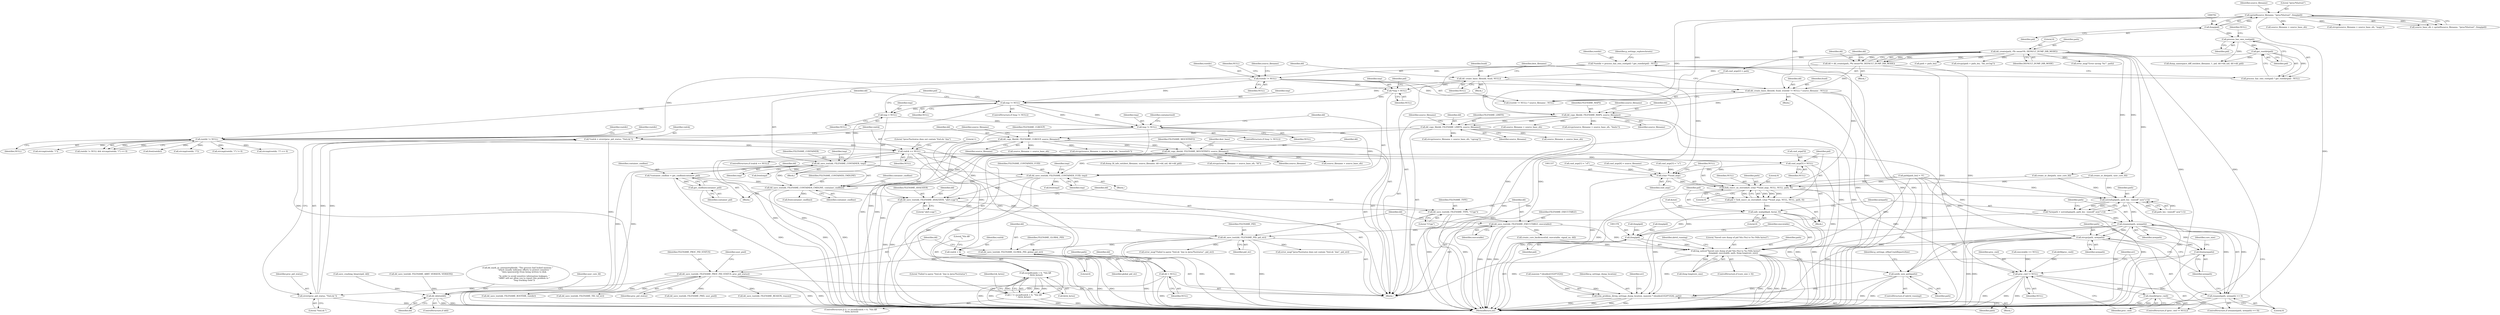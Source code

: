 digraph "0_abrt_3c1b60cfa62d39e5fff5a53a5bc53dae189e740e@pointer" {
"1001102" [label="(Call,vmlck == NULL)"];
"1001096" [label="(Call,*vmlck = strstr(proc_pid_status, \"VmLck:\"))"];
"1001098" [label="(Call,strstr(proc_pid_status, \"VmLck:\"))"];
"1001006" [label="(Call,dd_save_text(dd, FILENAME_PROC_PID_STATUS, proc_pid_status))"];
"1001002" [label="(Call,dd_save_text(dd, FILENAME_GLOBAL_PID, global_pid_str))"];
"1000998" [label="(Call,dd_save_text(dd, FILENAME_PID, pid_str))"];
"1000994" [label="(Call,dd_save_text(dd, FILENAME_EXECUTABLE, executable))"];
"1000990" [label="(Call,dd_save_text(dd, FILENAME_TYPE, \"CCpp\"))"];
"1000986" [label="(Call,dd_save_text(dd, FILENAME_ANALYZER, \"abrt-ccpp\"))"];
"1000873" [label="(Call,dd_copy_file(dd, FILENAME_MOUNTINFO, source_filename))"];
"1000864" [label="(Call,dd_copy_file(dd, FILENAME_CGROUP, source_filename))"];
"1000855" [label="(Call,dd_copy_file(dd, FILENAME_LIMITS, source_filename))"];
"1000846" [label="(Call,dd_copy_file(dd, FILENAME_MAPS, source_filename))"];
"1000810" [label="(Call,dd_create_basic_files(dd, fsuid, (rootdir != NULL) ? source_filename : NULL))"];
"1000775" [label="(Call,dd = dd_create(path, /*fs owner*/0, DEFAULT_DUMP_DIR_MODE))"];
"1000777" [label="(Call,dd_create(path, /*fs owner*/0, DEFAULT_DUMP_DIR_MODE))"];
"1000788" [label="(Call,sprintf(source_filename, \"/proc/%lu/root\", (long)pid))"];
"1000791" [label="(Call,(long)pid)"];
"1000814" [label="(Call,rootdir != NULL)"];
"1000799" [label="(Call,*rootdir = process_has_own_root(pid) ? get_rootdir(pid) : NULL)"];
"1000804" [label="(Call,get_rootdir(pid))"];
"1000802" [label="(Call,process_has_own_root(pid))"];
"1000821" [label="(Call,dd_create_basic_files(dd, fsuid, NULL))"];
"1000980" [label="(Call,dd_save_text(dd, FILENAME_CONTAINER_CMDLINE, container_cmdline))"];
"1000942" [label="(Call,dd_save_text(dd, FILENAME_CONTAINER_UUID, tmp))"];
"1000923" [label="(Call,dd_save_text(dd, FILENAME_CONTAINER, tmp))"];
"1000919" [label="(Call,tmp != NULL)"];
"1000910" [label="(Call,*tmp = NULL)"];
"1000938" [label="(Call,tmp != NULL)"];
"1000929" [label="(Call,tmp = NULL)"];
"1000976" [label="(Call,*container_cmdline = get_cmdline(container_pid))"];
"1000978" [label="(Call,get_cmdline(container_pid))"];
"1000952" [label="(Call,rootdir != NULL)"];
"1001112" [label="(Call,sscanf(vmlck + 6, \"%lu kB\n\", &lck_bytes))"];
"1001110" [label="(Call,1 != sscanf(vmlck + 6, \"%lu kB\n\", &lck_bytes))"];
"1001113" [label="(Call,vmlck + 6)"];
"1001283" [label="(Call,dd = NULL)"];
"1001428" [label="(Call,dd_delete(dd))"];
"1001326" [label="(Call,cmd_args[5] = NULL)"];
"1001336" [label="(Call,(char **)cmd_args)"];
"1001334" [label="(Call,fork_execv_on_steroids(0, (char **)cmd_args, NULL, NULL, path, 0))"];
"1001332" [label="(Call,pid = fork_execv_on_steroids(0, (char **)cmd_args, NULL, NULL, path, 0))"];
"1001344" [label="(Call,safe_waitpid(pid, &stat, 0))"];
"1001377" [label="(Call,(long)pid)"];
"1001375" [label="(Call,log_notice(\"Saved core dump of pid %lu (%s) to %s (%llu bytes)\",\n                       (long)pid, executable, path, (long long)core_size))"];
"1001387" [label="(Call,notify_new_path(path))"];
"1001405" [label="(Call,trim_problem_dirs(g_settings_dump_location, maxsize * (double)(1024*1024), path))"];
"1001352" [label="(Call,xstrndup(path, path_len - (sizeof(\".new\")-1)))"];
"1001350" [label="(Call,*newpath = xstrndup(path, path_len - (sizeof(\".new\")-1)))"];
"1001362" [label="(Call,rename(path, newpath))"];
"1001361" [label="(Call,rename(path, newpath) == 0)"];
"1001366" [label="(Call,strcpy(path, newpath))"];
"1001369" [label="(Call,free(newpath))"];
"1001440" [label="(Call,proc_cwd != NULL)"];
"1001443" [label="(Call,closedir(proc_cwd))"];
"1000818" [label="(Identifier,NULL)"];
"1001000" [label="(Identifier,FILENAME_PID)"];
"1000980" [label="(Call,dd_save_text(dd, FILENAME_CONTAINER_CMDLINE, container_cmdline))"];
"1001326" [label="(Call,cmd_args[5] = NULL)"];
"1001113" [label="(Call,vmlck + 6)"];
"1001009" [label="(Identifier,proc_pid_status)"];
"1000848" [label="(Identifier,FILENAME_MAPS)"];
"1000911" [label="(Identifier,tmp)"];
"1000947" [label="(Identifier,tmp)"];
"1001385" [label="(ControlStructure,if (abrtd_running))"];
"1001003" [label="(Identifier,dd)"];
"1001018" [label="(Call,dd_save_text(dd, FILENAME_TID, tid_str))"];
"1001221" [label="(Call,(long)pid)"];
"1000943" [label="(Identifier,dd)"];
"1001120" [label="(Literal,\"Failed to parse 'VmLck:' line in /proc/%s/status\")"];
"1000783" [label="(Block,)"];
"1001444" [label="(Identifier,proc_cwd)"];
"1000822" [label="(Identifier,dd)"];
"1000995" [label="(Identifier,dd)"];
"1001005" [label="(Identifier,global_pid_str)"];
"1000873" [label="(Call,dd_copy_file(dd, FILENAME_MOUNTINFO, source_filename))"];
"1001117" [label="(Call,&lck_bytes)"];
"1001350" [label="(Call,*newpath = xstrndup(path, path_len - (sizeof(\".new\")-1)))"];
"1000859" [label="(Call,strcpy(source_filename + source_base_ofs, \"cgroup\"))"];
"1000994" [label="(Call,dd_save_text(dd, FILENAME_EXECUTABLE, executable))"];
"1000865" [label="(Identifier,dd)"];
"1001306" [label="(Call,cmd_args[1] = \"-d\")"];
"1001119" [label="(Call,error_msg(\"Failed to parse 'VmLck:' line in /proc/%s/status\", pid_str))"];
"1001360" [label="(ControlStructure,if (rename(path, newpath) == 0))"];
"1001381" [label="(Identifier,path)"];
"1000987" [label="(Identifier,dd)"];
"1000984" [label="(Call,free(container_cmdline))"];
"1001101" [label="(ControlStructure,if (vmlck == NULL))"];
"1001405" [label="(Call,trim_problem_dirs(g_settings_dump_location, maxsize * (double)(1024*1024), path))"];
"1001373" [label="(Identifier,core_size)"];
"1000777" [label="(Call,dd_create(path, /*fs owner*/0, DEFAULT_DUMP_DIR_MODE))"];
"1001115" [label="(Literal,6)"];
"1001123" [label="(Identifier,lck_bytes)"];
"1001443" [label="(Call,closedir(proc_cwd))"];
"1001297" [label="(Block,)"];
"1000805" [label="(Identifier,pid)"];
"1001446" [label="(Identifier,err)"];
"1001012" [label="(Call,dd_save_text(dd, FILENAME_PWD, user_pwd))"];
"1001362" [label="(Call,rename(path, newpath))"];
"1000812" [label="(Identifier,fsuid)"];
"1001379" [label="(Identifier,pid)"];
"1000788" [label="(Call,sprintf(source_filename, \"/proc/%lu/root\", (long)pid))"];
"1000950" [label="(Identifier,containerized)"];
"1001100" [label="(Literal,\"VmLck:\")"];
"1001442" [label="(Identifier,NULL)"];
"1000982" [label="(Identifier,FILENAME_CONTAINER_CMDLINE)"];
"1000852" [label="(Identifier,source_filename)"];
"1001387" [label="(Call,notify_new_path(path))"];
"1000802" [label="(Call,process_has_own_root(pid))"];
"1001087" [label="(Call,dd_save_text(dd, FILENAME_ABRT_VERSION, VERSION))"];
"1001342" [label="(Literal,0)"];
"1000986" [label="(Call,dd_save_text(dd, FILENAME_ANALYZER, \"abrt-ccpp\"))"];
"1000813" [label="(Call,(rootdir != NULL) ? source_filename : NULL)"];
"1000953" [label="(Identifier,rootdir)"];
"1000942" [label="(Call,dd_save_text(dd, FILENAME_CONTAINER_UUID, tmp))"];
"1000789" [label="(Identifier,source_filename)"];
"1001364" [label="(Identifier,newpath)"];
"1001311" [label="(Call,cmd_args[2] = path)"];
"1000817" [label="(Identifier,source_filename)"];
"1000939" [label="(Identifier,tmp)"];
"1001035" [label="(Call,free(rootdir))"];
"1000926" [label="(Identifier,tmp)"];
"1001354" [label="(Call,path_len - (sizeof(\".new\")-1))"];
"1000857" [label="(Identifier,FILENAME_LIMITS)"];
"1001096" [label="(Call,*vmlck = strstr(proc_pid_status, \"VmLck:\"))"];
"1001340" [label="(Identifier,NULL)"];
"1001114" [label="(Identifier,vmlck)"];
"1000992" [label="(Identifier,FILENAME_TYPE)"];
"1001284" [label="(Identifier,dd)"];
"1000814" [label="(Call,rootdir != NULL)"];
"1001321" [label="(Call,cmd_args[4] = source_filename)"];
"1001031" [label="(Call,dd_save_text(dd, FILENAME_ROOTDIR, rootdir))"];
"1000979" [label="(Identifier,container_pid)"];
"1001286" [label="(Call,path[path_len] = '\0')"];
"1001416" [label="(Identifier,err)"];
"1001407" [label="(Call,maxsize * (double)(1024*1024))"];
"1001285" [label="(Identifier,NULL)"];
"1000933" [label="(Identifier,pid)"];
"1001125" [label="(Call,dd_mark_as_notreportable(dd, \"The process had locked memory \"\n                    \"which usually indicates efforts to protect sensitive \"\n                    \"data (passwords) from being written to disk.\n\"\n                    \"In order to avoid sensitive information leakages, \"\n                    \"ABRT will not allow you to report this problem to \"\n                    \"bug tracking tools\"))"];
"1001098" [label="(Call,strstr(proc_pid_status, \"VmLck:\"))"];
"1000919" [label="(Call,tmp != NULL)"];
"1000855" [label="(Call,dd_copy_file(dd, FILENAME_LIMITS, source_filename))"];
"1000851" [label="(Call,source_filename + source_base_ofs)"];
"1000864" [label="(Call,dd_copy_file(dd, FILENAME_CGROUP, source_filename))"];
"1000790" [label="(Literal,\"/proc/%lu/root\")"];
"1001380" [label="(Identifier,executable)"];
"1000815" [label="(Identifier,rootdir)"];
"1000998" [label="(Call,dd_save_text(dd, FILENAME_PID, pid_str))"];
"1001344" [label="(Call,safe_waitpid(pid, &stat, 0))"];
"1001382" [label="(Call,(long long)core_size)"];
"1001363" [label="(Identifier,path)"];
"1000806" [label="(Identifier,NULL)"];
"1000988" [label="(Identifier,FILENAME_ANALYZER)"];
"1001110" [label="(Call,1 != sscanf(vmlck + 6, \"%lu kB\n\", &lck_bytes))"];
"1000985" [label="(Identifier,container_cmdline)"];
"1001388" [label="(Identifier,path)"];
"1001370" [label="(Identifier,newpath)"];
"1001432" [label="(Identifier,user_core_fd)"];
"1000874" [label="(Identifier,dd)"];
"1001276" [label="(Call,create_core_backtrace(tid, executable, signal_no, dd))"];
"1001027" [label="(Call,strcmp(rootdir, \"/\"))"];
"1001351" [label="(Identifier,newpath)"];
"1000921" [label="(Identifier,NULL)"];
"1001332" [label="(Call,pid = fork_execv_on_steroids(0, (char **)cmd_args, NULL, NULL, path, 0))"];
"1001111" [label="(Literal,1)"];
"1000944" [label="(Identifier,FILENAME_CONTAINER_UUID)"];
"1001237" [label="(Call,path + path_len)"];
"1000983" [label="(Identifier,container_cmdline)"];
"1001132" [label="(Call,save_crashing_binary(pid, dd))"];
"1000945" [label="(Identifier,tmp)"];
"1000800" [label="(Identifier,rootdir)"];
"1001236" [label="(Call,strcpy(path + path_len, \"/hs_err.log\"))"];
"1000875" [label="(Identifier,FILENAME_MOUNTINFO)"];
"1000808" [label="(Identifier,g_settings_explorechroots)"];
"1001002" [label="(Call,dd_save_text(dd, FILENAME_GLOBAL_PID, global_pid_str))"];
"1001106" [label="(Literal,\"/proc/%s/status does not contain 'VmLck:' line\")"];
"1001103" [label="(Identifier,vmlck)"];
"1000974" [label="(Block,)"];
"1000941" [label="(Block,)"];
"1001367" [label="(Identifier,path)"];
"1001007" [label="(Identifier,dd)"];
"1001244" [label="(Call,create_or_die(path, user_core_fd))"];
"1000920" [label="(Identifier,tmp)"];
"1000928" [label="(Identifier,tmp)"];
"1000929" [label="(Call,tmp = NULL)"];
"1001365" [label="(Literal,0)"];
"1000957" [label="(Identifier,rootdir)"];
"1000997" [label="(Identifier,executable)"];
"1000925" [label="(Identifier,FILENAME_CONTAINER)"];
"1000946" [label="(Call,free(tmp))"];
"1000923" [label="(Call,dd_save_text(dd, FILENAME_CONTAINER, tmp))"];
"1001426" [label="(ControlStructure,if (dd))"];
"1001352" [label="(Call,xstrndup(path, path_len - (sizeof(\".new\")-1)))"];
"1000991" [label="(Identifier,dd)"];
"1001008" [label="(Identifier,FILENAME_PROC_PID_STATUS)"];
"1001001" [label="(Identifier,pid_str)"];
"1000810" [label="(Call,dd_create_basic_files(dd, fsuid, (rootdir != NULL) ? source_filename : NULL))"];
"1000150" [label="(Block,)"];
"1000924" [label="(Identifier,dd)"];
"1000867" [label="(Identifier,source_filename)"];
"1000816" [label="(Identifier,NULL)"];
"1001428" [label="(Call,dd_delete(dd))"];
"1000989" [label="(Literal,\"abrt-ccpp\")"];
"1001341" [label="(Identifier,path)"];
"1001361" [label="(Call,rename(path, newpath) == 0)"];
"1000918" [label="(ControlStructure,if (tmp != NULL))"];
"1001377" [label="(Call,(long)pid)"];
"1000976" [label="(Call,*container_cmdline = get_cmdline(container_pid))"];
"1000914" [label="(Identifier,pid)"];
"1000897" [label="(Call,dump_namespace_diff_ext(dest_filename, 1, pid, dd->dd_uid, dd->dd_gid))"];
"1001104" [label="(Identifier,NULL)"];
"1001447" [label="(MethodReturn,int)"];
"1000799" [label="(Call,*rootdir = process_has_own_root(pid) ? get_rootdir(pid) : NULL)"];
"1000977" [label="(Identifier,container_cmdline)"];
"1000842" [label="(Call,source_filename + source_base_ofs)"];
"1000937" [label="(ControlStructure,if (tmp != NULL))"];
"1001097" [label="(Identifier,vmlck)"];
"1001336" [label="(Call,(char **)cmd_args)"];
"1001439" [label="(ControlStructure,if (proc_cwd != NULL))"];
"1000922" [label="(Block,)"];
"1000776" [label="(Identifier,dd)"];
"1001348" [label="(Literal,0)"];
"1000869" [label="(Call,source_filename + source_base_ofs)"];
"1000782" [label="(Identifier,dd)"];
"1000841" [label="(Call,strcpy(source_filename + source_base_ofs, \"maps\"))"];
"1001150" [label="(Call,create_or_die(path, user_core_fd))"];
"1001200" [label="(Call,(long)pid)"];
"1001386" [label="(Identifier,abrtd_running)"];
"1001047" [label="(Call,dd_save_text(dd, FILENAME_REASON, reason))"];
"1000846" [label="(Call,dd_copy_file(dd, FILENAME_MAPS, source_filename))"];
"1000870" [label="(Identifier,source_filename)"];
"1000861" [label="(Identifier,source_filename)"];
"1000940" [label="(Identifier,NULL)"];
"1001026" [label="(Call,strcmp(rootdir, \"/\") != 0)"];
"1000881" [label="(Call,source_filename + source_base_ofs)"];
"1000952" [label="(Call,rootdir != NULL)"];
"1000885" [label="(Call,dump_fd_info_ext(dest_filename, source_filename, dd->dd_uid, dd->dd_gid))"];
"1000811" [label="(Identifier,dd)"];
"1001391" [label="(Identifier,g_settings_nMaxCrashReportsSize)"];
"1000856" [label="(Identifier,dd)"];
"1000809" [label="(Block,)"];
"1000793" [label="(Identifier,pid)"];
"1000775" [label="(Call,dd = dd_create(path, /*fs owner*/0, DEFAULT_DUMP_DIR_MODE))"];
"1000955" [label="(Call,strcmp(rootdir, \"/\") == 0)"];
"1000780" [label="(Identifier,DEFAULT_DUMP_DIR_MODE)"];
"1000931" [label="(Identifier,NULL)"];
"1000823" [label="(Identifier,fsuid)"];
"1000866" [label="(Identifier,FILENAME_CGROUP)"];
"1000801" [label="(Call,process_has_own_root(pid) ? get_rootdir(pid) : NULL)"];
"1001116" [label="(Literal,\"%lu kB\n\")"];
"1001429" [label="(Identifier,dd)"];
"1001330" [label="(Identifier,NULL)"];
"1001327" [label="(Call,cmd_args[5])"];
"1001316" [label="(Call,cmd_args[3] = \"-r\")"];
"1001333" [label="(Identifier,pid)"];
"1000978" [label="(Call,get_cmdline(container_pid))"];
"1001440" [label="(Call,proc_cwd != NULL)"];
"1000858" [label="(Identifier,source_filename)"];
"1000996" [label="(Identifier,FILENAME_EXECUTABLE)"];
"1000868" [label="(Call,strcpy(source_filename + source_base_ofs, \"mountinfo\"))"];
"1001011" [label="(Identifier,user_pwd)"];
"1001353" [label="(Identifier,path)"];
"1001375" [label="(Call,log_notice(\"Saved core dump of pid %lu (%s) to %s (%llu bytes)\",\n                       (long)pid, executable, path, (long long)core_size))"];
"1000779" [label="(Literal,0)"];
"1000786" [label="(Call,source_base_ofs = sprintf(source_filename, \"/proc/%lu/root\", (long)pid))"];
"1001288" [label="(Identifier,path)"];
"1001414" [label="(Identifier,path)"];
"1001406" [label="(Identifier,g_settings_dump_location)"];
"1001335" [label="(Literal,0)"];
"1001004" [label="(Identifier,FILENAME_GLOBAL_PID)"];
"1000824" [label="(Identifier,NULL)"];
"1001102" [label="(Call,vmlck == NULL)"];
"1001136" [label="(Call,error_msg(\"Error saving '%s'\", path))"];
"1001339" [label="(Identifier,NULL)"];
"1001345" [label="(Identifier,pid)"];
"1001006" [label="(Call,dd_save_text(dd, FILENAME_PROC_PID_STATUS, proc_pid_status))"];
"1000999" [label="(Identifier,dd)"];
"1001371" [label="(ControlStructure,if (core_size > 0))"];
"1000860" [label="(Call,source_filename + source_base_ofs)"];
"1000912" [label="(Identifier,NULL)"];
"1000954" [label="(Identifier,NULL)"];
"1001334" [label="(Call,fork_execv_on_steroids(0, (char **)cmd_args, NULL, NULL, path, 0))"];
"1000956" [label="(Call,strcmp(rootdir, \"/\"))"];
"1001376" [label="(Literal,\"Saved core dump of pid %lu (%s) to %s (%llu bytes)\")"];
"1001346" [label="(Call,&stat)"];
"1001366" [label="(Call,strcpy(path, newpath))"];
"1000579" [label="(Call,executable == NULL)"];
"1000791" [label="(Call,(long)pid)"];
"1000981" [label="(Identifier,dd)"];
"1000930" [label="(Identifier,tmp)"];
"1001099" [label="(Identifier,proc_pid_status)"];
"1001435" [label="(Call,dirfd(proc_cwd))"];
"1001283" [label="(Call,dd = NULL)"];
"1000878" [label="(Identifier,dest_base)"];
"1000804" [label="(Call,get_rootdir(pid))"];
"1000993" [label="(Literal,\"CCpp\")"];
"1000938" [label="(Call,tmp != NULL)"];
"1001393" [label="(Block,)"];
"1000880" [label="(Call,strcpy(source_filename + source_base_ofs, \"fd\"))"];
"1000850" [label="(Call,strcpy(source_filename + source_base_ofs, \"limits\"))"];
"1000827" [label="(Identifier,dest_filename)"];
"1000951" [label="(Call,rootdir != NULL && strcmp(rootdir, \"/\") == 0)"];
"1001338" [label="(Identifier,cmd_args)"];
"1001369" [label="(Call,free(newpath))"];
"1001105" [label="(Call,error_msg(\"/proc/%s/status does not contain 'VmLck:' line\", pid_str))"];
"1000849" [label="(Identifier,source_filename)"];
"1000803" [label="(Identifier,pid)"];
"1000778" [label="(Identifier,path)"];
"1000910" [label="(Call,*tmp = NULL)"];
"1000876" [label="(Identifier,source_filename)"];
"1001109" [label="(ControlStructure,if (1 != sscanf(vmlck + 6, \"%lu kB\n\", &lck_bytes)))"];
"1000820" [label="(Block,)"];
"1001441" [label="(Identifier,proc_cwd)"];
"1000821" [label="(Call,dd_create_basic_files(dd, fsuid, NULL))"];
"1001112" [label="(Call,sscanf(vmlck + 6, \"%lu kB\n\", &lck_bytes))"];
"1001368" [label="(Identifier,newpath)"];
"1000927" [label="(Call,free(tmp))"];
"1000847" [label="(Identifier,dd)"];
"1000990" [label="(Call,dd_save_text(dd, FILENAME_TYPE, \"CCpp\"))"];
"1001102" -> "1001101"  [label="AST: "];
"1001102" -> "1001104"  [label="CFG: "];
"1001103" -> "1001102"  [label="AST: "];
"1001104" -> "1001102"  [label="AST: "];
"1001106" -> "1001102"  [label="CFG: "];
"1001111" -> "1001102"  [label="CFG: "];
"1001102" -> "1001447"  [label="DDG: "];
"1001102" -> "1001447"  [label="DDG: "];
"1001096" -> "1001102"  [label="DDG: "];
"1000952" -> "1001102"  [label="DDG: "];
"1001102" -> "1001112"  [label="DDG: "];
"1001102" -> "1001113"  [label="DDG: "];
"1001102" -> "1001283"  [label="DDG: "];
"1001102" -> "1001326"  [label="DDG: "];
"1001102" -> "1001334"  [label="DDG: "];
"1001102" -> "1001440"  [label="DDG: "];
"1001096" -> "1000783"  [label="AST: "];
"1001096" -> "1001098"  [label="CFG: "];
"1001097" -> "1001096"  [label="AST: "];
"1001098" -> "1001096"  [label="AST: "];
"1001103" -> "1001096"  [label="CFG: "];
"1001096" -> "1001447"  [label="DDG: "];
"1001098" -> "1001096"  [label="DDG: "];
"1001098" -> "1001096"  [label="DDG: "];
"1001098" -> "1001100"  [label="CFG: "];
"1001099" -> "1001098"  [label="AST: "];
"1001100" -> "1001098"  [label="AST: "];
"1001098" -> "1001447"  [label="DDG: "];
"1001006" -> "1001098"  [label="DDG: "];
"1001006" -> "1000783"  [label="AST: "];
"1001006" -> "1001009"  [label="CFG: "];
"1001007" -> "1001006"  [label="AST: "];
"1001008" -> "1001006"  [label="AST: "];
"1001009" -> "1001006"  [label="AST: "];
"1001011" -> "1001006"  [label="CFG: "];
"1001006" -> "1001447"  [label="DDG: "];
"1001006" -> "1001447"  [label="DDG: "];
"1001002" -> "1001006"  [label="DDG: "];
"1001006" -> "1001012"  [label="DDG: "];
"1001006" -> "1001018"  [label="DDG: "];
"1001006" -> "1001031"  [label="DDG: "];
"1001006" -> "1001047"  [label="DDG: "];
"1001002" -> "1000783"  [label="AST: "];
"1001002" -> "1001005"  [label="CFG: "];
"1001003" -> "1001002"  [label="AST: "];
"1001004" -> "1001002"  [label="AST: "];
"1001005" -> "1001002"  [label="AST: "];
"1001007" -> "1001002"  [label="CFG: "];
"1001002" -> "1001447"  [label="DDG: "];
"1001002" -> "1001447"  [label="DDG: "];
"1001002" -> "1001447"  [label="DDG: "];
"1000998" -> "1001002"  [label="DDG: "];
"1000998" -> "1000783"  [label="AST: "];
"1000998" -> "1001001"  [label="CFG: "];
"1000999" -> "1000998"  [label="AST: "];
"1001000" -> "1000998"  [label="AST: "];
"1001001" -> "1000998"  [label="AST: "];
"1001003" -> "1000998"  [label="CFG: "];
"1000998" -> "1001447"  [label="DDG: "];
"1000998" -> "1001447"  [label="DDG: "];
"1000998" -> "1001447"  [label="DDG: "];
"1000994" -> "1000998"  [label="DDG: "];
"1000998" -> "1001105"  [label="DDG: "];
"1000998" -> "1001119"  [label="DDG: "];
"1000994" -> "1000783"  [label="AST: "];
"1000994" -> "1000997"  [label="CFG: "];
"1000995" -> "1000994"  [label="AST: "];
"1000996" -> "1000994"  [label="AST: "];
"1000997" -> "1000994"  [label="AST: "];
"1000999" -> "1000994"  [label="CFG: "];
"1000994" -> "1001447"  [label="DDG: "];
"1000994" -> "1001447"  [label="DDG: "];
"1000994" -> "1001447"  [label="DDG: "];
"1000990" -> "1000994"  [label="DDG: "];
"1000994" -> "1001276"  [label="DDG: "];
"1000994" -> "1001375"  [label="DDG: "];
"1000990" -> "1000783"  [label="AST: "];
"1000990" -> "1000993"  [label="CFG: "];
"1000991" -> "1000990"  [label="AST: "];
"1000992" -> "1000990"  [label="AST: "];
"1000993" -> "1000990"  [label="AST: "];
"1000995" -> "1000990"  [label="CFG: "];
"1000990" -> "1001447"  [label="DDG: "];
"1000990" -> "1001447"  [label="DDG: "];
"1000986" -> "1000990"  [label="DDG: "];
"1000986" -> "1000783"  [label="AST: "];
"1000986" -> "1000989"  [label="CFG: "];
"1000987" -> "1000986"  [label="AST: "];
"1000988" -> "1000986"  [label="AST: "];
"1000989" -> "1000986"  [label="AST: "];
"1000991" -> "1000986"  [label="CFG: "];
"1000986" -> "1001447"  [label="DDG: "];
"1000986" -> "1001447"  [label="DDG: "];
"1000873" -> "1000986"  [label="DDG: "];
"1000980" -> "1000986"  [label="DDG: "];
"1000942" -> "1000986"  [label="DDG: "];
"1000923" -> "1000986"  [label="DDG: "];
"1000873" -> "1000783"  [label="AST: "];
"1000873" -> "1000876"  [label="CFG: "];
"1000874" -> "1000873"  [label="AST: "];
"1000875" -> "1000873"  [label="AST: "];
"1000876" -> "1000873"  [label="AST: "];
"1000878" -> "1000873"  [label="CFG: "];
"1000873" -> "1001447"  [label="DDG: "];
"1000873" -> "1001447"  [label="DDG: "];
"1000864" -> "1000873"  [label="DDG: "];
"1000864" -> "1000873"  [label="DDG: "];
"1000873" -> "1000880"  [label="DDG: "];
"1000873" -> "1000881"  [label="DDG: "];
"1000873" -> "1000885"  [label="DDG: "];
"1000873" -> "1000923"  [label="DDG: "];
"1000873" -> "1000942"  [label="DDG: "];
"1000873" -> "1000980"  [label="DDG: "];
"1000864" -> "1000783"  [label="AST: "];
"1000864" -> "1000867"  [label="CFG: "];
"1000865" -> "1000864"  [label="AST: "];
"1000866" -> "1000864"  [label="AST: "];
"1000867" -> "1000864"  [label="AST: "];
"1000870" -> "1000864"  [label="CFG: "];
"1000864" -> "1001447"  [label="DDG: "];
"1000864" -> "1001447"  [label="DDG: "];
"1000855" -> "1000864"  [label="DDG: "];
"1000855" -> "1000864"  [label="DDG: "];
"1000864" -> "1000868"  [label="DDG: "];
"1000864" -> "1000869"  [label="DDG: "];
"1000855" -> "1000783"  [label="AST: "];
"1000855" -> "1000858"  [label="CFG: "];
"1000856" -> "1000855"  [label="AST: "];
"1000857" -> "1000855"  [label="AST: "];
"1000858" -> "1000855"  [label="AST: "];
"1000861" -> "1000855"  [label="CFG: "];
"1000855" -> "1001447"  [label="DDG: "];
"1000855" -> "1001447"  [label="DDG: "];
"1000846" -> "1000855"  [label="DDG: "];
"1000846" -> "1000855"  [label="DDG: "];
"1000855" -> "1000859"  [label="DDG: "];
"1000855" -> "1000860"  [label="DDG: "];
"1000846" -> "1000783"  [label="AST: "];
"1000846" -> "1000849"  [label="CFG: "];
"1000847" -> "1000846"  [label="AST: "];
"1000848" -> "1000846"  [label="AST: "];
"1000849" -> "1000846"  [label="AST: "];
"1000852" -> "1000846"  [label="CFG: "];
"1000846" -> "1001447"  [label="DDG: "];
"1000846" -> "1001447"  [label="DDG: "];
"1000810" -> "1000846"  [label="DDG: "];
"1000821" -> "1000846"  [label="DDG: "];
"1000788" -> "1000846"  [label="DDG: "];
"1000846" -> "1000850"  [label="DDG: "];
"1000846" -> "1000851"  [label="DDG: "];
"1000810" -> "1000809"  [label="AST: "];
"1000810" -> "1000813"  [label="CFG: "];
"1000811" -> "1000810"  [label="AST: "];
"1000812" -> "1000810"  [label="AST: "];
"1000813" -> "1000810"  [label="AST: "];
"1000827" -> "1000810"  [label="CFG: "];
"1000810" -> "1001447"  [label="DDG: "];
"1000810" -> "1001447"  [label="DDG: "];
"1000810" -> "1001447"  [label="DDG: "];
"1000775" -> "1000810"  [label="DDG: "];
"1000788" -> "1000810"  [label="DDG: "];
"1000814" -> "1000810"  [label="DDG: "];
"1000775" -> "1000150"  [label="AST: "];
"1000775" -> "1000777"  [label="CFG: "];
"1000776" -> "1000775"  [label="AST: "];
"1000777" -> "1000775"  [label="AST: "];
"1000782" -> "1000775"  [label="CFG: "];
"1000775" -> "1001447"  [label="DDG: "];
"1000775" -> "1001447"  [label="DDG: "];
"1000777" -> "1000775"  [label="DDG: "];
"1000777" -> "1000775"  [label="DDG: "];
"1000777" -> "1000775"  [label="DDG: "];
"1000775" -> "1000821"  [label="DDG: "];
"1000777" -> "1000780"  [label="CFG: "];
"1000778" -> "1000777"  [label="AST: "];
"1000779" -> "1000777"  [label="AST: "];
"1000780" -> "1000777"  [label="AST: "];
"1000777" -> "1001447"  [label="DDG: "];
"1000777" -> "1001447"  [label="DDG: "];
"1000777" -> "1001136"  [label="DDG: "];
"1000777" -> "1001150"  [label="DDG: "];
"1000777" -> "1001236"  [label="DDG: "];
"1000777" -> "1001237"  [label="DDG: "];
"1000777" -> "1001244"  [label="DDG: "];
"1000777" -> "1001311"  [label="DDG: "];
"1000777" -> "1001334"  [label="DDG: "];
"1000777" -> "1001352"  [label="DDG: "];
"1000788" -> "1000786"  [label="AST: "];
"1000788" -> "1000791"  [label="CFG: "];
"1000789" -> "1000788"  [label="AST: "];
"1000790" -> "1000788"  [label="AST: "];
"1000791" -> "1000788"  [label="AST: "];
"1000786" -> "1000788"  [label="CFG: "];
"1000788" -> "1001447"  [label="DDG: "];
"1000788" -> "1000786"  [label="DDG: "];
"1000788" -> "1000786"  [label="DDG: "];
"1000788" -> "1000786"  [label="DDG: "];
"1000791" -> "1000788"  [label="DDG: "];
"1000788" -> "1000813"  [label="DDG: "];
"1000788" -> "1000841"  [label="DDG: "];
"1000788" -> "1000842"  [label="DDG: "];
"1000791" -> "1000793"  [label="CFG: "];
"1000792" -> "1000791"  [label="AST: "];
"1000793" -> "1000791"  [label="AST: "];
"1000791" -> "1000802"  [label="DDG: "];
"1000814" -> "1000813"  [label="AST: "];
"1000814" -> "1000816"  [label="CFG: "];
"1000815" -> "1000814"  [label="AST: "];
"1000816" -> "1000814"  [label="AST: "];
"1000817" -> "1000814"  [label="CFG: "];
"1000818" -> "1000814"  [label="CFG: "];
"1000799" -> "1000814"  [label="DDG: "];
"1000814" -> "1000813"  [label="DDG: "];
"1000814" -> "1000910"  [label="DDG: "];
"1000814" -> "1000919"  [label="DDG: "];
"1000814" -> "1000952"  [label="DDG: "];
"1000799" -> "1000783"  [label="AST: "];
"1000799" -> "1000801"  [label="CFG: "];
"1000800" -> "1000799"  [label="AST: "];
"1000801" -> "1000799"  [label="AST: "];
"1000808" -> "1000799"  [label="CFG: "];
"1000799" -> "1001447"  [label="DDG: "];
"1000804" -> "1000799"  [label="DDG: "];
"1000799" -> "1000952"  [label="DDG: "];
"1000804" -> "1000801"  [label="AST: "];
"1000804" -> "1000805"  [label="CFG: "];
"1000805" -> "1000804"  [label="AST: "];
"1000801" -> "1000804"  [label="CFG: "];
"1000804" -> "1000801"  [label="DDG: "];
"1000802" -> "1000804"  [label="DDG: "];
"1000804" -> "1000897"  [label="DDG: "];
"1000802" -> "1000801"  [label="AST: "];
"1000802" -> "1000803"  [label="CFG: "];
"1000803" -> "1000802"  [label="AST: "];
"1000805" -> "1000802"  [label="CFG: "];
"1000806" -> "1000802"  [label="CFG: "];
"1000802" -> "1000897"  [label="DDG: "];
"1000821" -> "1000820"  [label="AST: "];
"1000821" -> "1000824"  [label="CFG: "];
"1000822" -> "1000821"  [label="AST: "];
"1000823" -> "1000821"  [label="AST: "];
"1000824" -> "1000821"  [label="AST: "];
"1000827" -> "1000821"  [label="CFG: "];
"1000821" -> "1001447"  [label="DDG: "];
"1000821" -> "1001447"  [label="DDG: "];
"1000821" -> "1000910"  [label="DDG: "];
"1000821" -> "1000919"  [label="DDG: "];
"1000980" -> "1000974"  [label="AST: "];
"1000980" -> "1000983"  [label="CFG: "];
"1000981" -> "1000980"  [label="AST: "];
"1000982" -> "1000980"  [label="AST: "];
"1000983" -> "1000980"  [label="AST: "];
"1000985" -> "1000980"  [label="CFG: "];
"1000980" -> "1001447"  [label="DDG: "];
"1000980" -> "1001447"  [label="DDG: "];
"1000942" -> "1000980"  [label="DDG: "];
"1000923" -> "1000980"  [label="DDG: "];
"1000976" -> "1000980"  [label="DDG: "];
"1000980" -> "1000984"  [label="DDG: "];
"1000942" -> "1000941"  [label="AST: "];
"1000942" -> "1000945"  [label="CFG: "];
"1000943" -> "1000942"  [label="AST: "];
"1000944" -> "1000942"  [label="AST: "];
"1000945" -> "1000942"  [label="AST: "];
"1000947" -> "1000942"  [label="CFG: "];
"1000942" -> "1001447"  [label="DDG: "];
"1000942" -> "1001447"  [label="DDG: "];
"1000923" -> "1000942"  [label="DDG: "];
"1000938" -> "1000942"  [label="DDG: "];
"1000942" -> "1000946"  [label="DDG: "];
"1000923" -> "1000922"  [label="AST: "];
"1000923" -> "1000926"  [label="CFG: "];
"1000924" -> "1000923"  [label="AST: "];
"1000925" -> "1000923"  [label="AST: "];
"1000926" -> "1000923"  [label="AST: "];
"1000928" -> "1000923"  [label="CFG: "];
"1000923" -> "1001447"  [label="DDG: "];
"1000923" -> "1001447"  [label="DDG: "];
"1000919" -> "1000923"  [label="DDG: "];
"1000923" -> "1000927"  [label="DDG: "];
"1000919" -> "1000918"  [label="AST: "];
"1000919" -> "1000921"  [label="CFG: "];
"1000920" -> "1000919"  [label="AST: "];
"1000921" -> "1000919"  [label="AST: "];
"1000924" -> "1000919"  [label="CFG: "];
"1000933" -> "1000919"  [label="CFG: "];
"1000910" -> "1000919"  [label="DDG: "];
"1000919" -> "1000929"  [label="DDG: "];
"1000919" -> "1000938"  [label="DDG: "];
"1000919" -> "1000938"  [label="DDG: "];
"1000910" -> "1000783"  [label="AST: "];
"1000910" -> "1000912"  [label="CFG: "];
"1000911" -> "1000910"  [label="AST: "];
"1000912" -> "1000910"  [label="AST: "];
"1000914" -> "1000910"  [label="CFG: "];
"1000938" -> "1000937"  [label="AST: "];
"1000938" -> "1000940"  [label="CFG: "];
"1000939" -> "1000938"  [label="AST: "];
"1000940" -> "1000938"  [label="AST: "];
"1000943" -> "1000938"  [label="CFG: "];
"1000950" -> "1000938"  [label="CFG: "];
"1000938" -> "1001447"  [label="DDG: "];
"1000938" -> "1001447"  [label="DDG: "];
"1000929" -> "1000938"  [label="DDG: "];
"1000938" -> "1000952"  [label="DDG: "];
"1000929" -> "1000922"  [label="AST: "];
"1000929" -> "1000931"  [label="CFG: "];
"1000930" -> "1000929"  [label="AST: "];
"1000931" -> "1000929"  [label="AST: "];
"1000933" -> "1000929"  [label="CFG: "];
"1000976" -> "1000974"  [label="AST: "];
"1000976" -> "1000978"  [label="CFG: "];
"1000977" -> "1000976"  [label="AST: "];
"1000978" -> "1000976"  [label="AST: "];
"1000981" -> "1000976"  [label="CFG: "];
"1000976" -> "1001447"  [label="DDG: "];
"1000978" -> "1000976"  [label="DDG: "];
"1000978" -> "1000979"  [label="CFG: "];
"1000979" -> "1000978"  [label="AST: "];
"1000978" -> "1001447"  [label="DDG: "];
"1000952" -> "1000951"  [label="AST: "];
"1000952" -> "1000954"  [label="CFG: "];
"1000953" -> "1000952"  [label="AST: "];
"1000954" -> "1000952"  [label="AST: "];
"1000957" -> "1000952"  [label="CFG: "];
"1000951" -> "1000952"  [label="CFG: "];
"1000952" -> "1000951"  [label="DDG: "];
"1000952" -> "1000951"  [label="DDG: "];
"1000952" -> "1000955"  [label="DDG: "];
"1000952" -> "1000956"  [label="DDG: "];
"1000952" -> "1001026"  [label="DDG: "];
"1000952" -> "1001027"  [label="DDG: "];
"1000952" -> "1001031"  [label="DDG: "];
"1000952" -> "1001035"  [label="DDG: "];
"1001112" -> "1001110"  [label="AST: "];
"1001112" -> "1001117"  [label="CFG: "];
"1001113" -> "1001112"  [label="AST: "];
"1001116" -> "1001112"  [label="AST: "];
"1001117" -> "1001112"  [label="AST: "];
"1001110" -> "1001112"  [label="CFG: "];
"1001112" -> "1001447"  [label="DDG: "];
"1001112" -> "1001447"  [label="DDG: "];
"1001112" -> "1001110"  [label="DDG: "];
"1001112" -> "1001110"  [label="DDG: "];
"1001112" -> "1001110"  [label="DDG: "];
"1001110" -> "1001109"  [label="AST: "];
"1001111" -> "1001110"  [label="AST: "];
"1001120" -> "1001110"  [label="CFG: "];
"1001123" -> "1001110"  [label="CFG: "];
"1001110" -> "1001447"  [label="DDG: "];
"1001110" -> "1001447"  [label="DDG: "];
"1001113" -> "1001115"  [label="CFG: "];
"1001114" -> "1001113"  [label="AST: "];
"1001115" -> "1001113"  [label="AST: "];
"1001116" -> "1001113"  [label="CFG: "];
"1001113" -> "1001447"  [label="DDG: "];
"1001283" -> "1000783"  [label="AST: "];
"1001283" -> "1001285"  [label="CFG: "];
"1001284" -> "1001283"  [label="AST: "];
"1001285" -> "1001283"  [label="AST: "];
"1001288" -> "1001283"  [label="CFG: "];
"1001283" -> "1001447"  [label="DDG: "];
"1001283" -> "1001428"  [label="DDG: "];
"1001428" -> "1001426"  [label="AST: "];
"1001428" -> "1001429"  [label="CFG: "];
"1001429" -> "1001428"  [label="AST: "];
"1001432" -> "1001428"  [label="CFG: "];
"1001428" -> "1001447"  [label="DDG: "];
"1001428" -> "1001447"  [label="DDG: "];
"1001132" -> "1001428"  [label="DDG: "];
"1001087" -> "1001428"  [label="DDG: "];
"1001125" -> "1001428"  [label="DDG: "];
"1001326" -> "1001297"  [label="AST: "];
"1001326" -> "1001330"  [label="CFG: "];
"1001327" -> "1001326"  [label="AST: "];
"1001330" -> "1001326"  [label="AST: "];
"1001333" -> "1001326"  [label="CFG: "];
"1001326" -> "1001447"  [label="DDG: "];
"1001326" -> "1001336"  [label="DDG: "];
"1001336" -> "1001334"  [label="AST: "];
"1001336" -> "1001338"  [label="CFG: "];
"1001337" -> "1001336"  [label="AST: "];
"1001338" -> "1001336"  [label="AST: "];
"1001339" -> "1001336"  [label="CFG: "];
"1001336" -> "1001447"  [label="DDG: "];
"1001336" -> "1001334"  [label="DDG: "];
"1001311" -> "1001336"  [label="DDG: "];
"1001306" -> "1001336"  [label="DDG: "];
"1001321" -> "1001336"  [label="DDG: "];
"1001316" -> "1001336"  [label="DDG: "];
"1001334" -> "1001332"  [label="AST: "];
"1001334" -> "1001342"  [label="CFG: "];
"1001335" -> "1001334"  [label="AST: "];
"1001339" -> "1001334"  [label="AST: "];
"1001340" -> "1001334"  [label="AST: "];
"1001341" -> "1001334"  [label="AST: "];
"1001342" -> "1001334"  [label="AST: "];
"1001332" -> "1001334"  [label="CFG: "];
"1001334" -> "1001447"  [label="DDG: "];
"1001334" -> "1001332"  [label="DDG: "];
"1001334" -> "1001332"  [label="DDG: "];
"1001334" -> "1001332"  [label="DDG: "];
"1001334" -> "1001332"  [label="DDG: "];
"1001286" -> "1001334"  [label="DDG: "];
"1001150" -> "1001334"  [label="DDG: "];
"1001244" -> "1001334"  [label="DDG: "];
"1001334" -> "1001352"  [label="DDG: "];
"1001334" -> "1001440"  [label="DDG: "];
"1001332" -> "1001297"  [label="AST: "];
"1001333" -> "1001332"  [label="AST: "];
"1001345" -> "1001332"  [label="CFG: "];
"1001332" -> "1001447"  [label="DDG: "];
"1001332" -> "1001344"  [label="DDG: "];
"1001344" -> "1001297"  [label="AST: "];
"1001344" -> "1001348"  [label="CFG: "];
"1001345" -> "1001344"  [label="AST: "];
"1001346" -> "1001344"  [label="AST: "];
"1001348" -> "1001344"  [label="AST: "];
"1001351" -> "1001344"  [label="CFG: "];
"1001344" -> "1001447"  [label="DDG: "];
"1001344" -> "1001447"  [label="DDG: "];
"1001344" -> "1001447"  [label="DDG: "];
"1001344" -> "1001377"  [label="DDG: "];
"1001377" -> "1001375"  [label="AST: "];
"1001377" -> "1001379"  [label="CFG: "];
"1001378" -> "1001377"  [label="AST: "];
"1001379" -> "1001377"  [label="AST: "];
"1001380" -> "1001377"  [label="CFG: "];
"1001377" -> "1001447"  [label="DDG: "];
"1001377" -> "1001375"  [label="DDG: "];
"1001221" -> "1001377"  [label="DDG: "];
"1001200" -> "1001377"  [label="DDG: "];
"1001375" -> "1001371"  [label="AST: "];
"1001375" -> "1001382"  [label="CFG: "];
"1001376" -> "1001375"  [label="AST: "];
"1001380" -> "1001375"  [label="AST: "];
"1001381" -> "1001375"  [label="AST: "];
"1001382" -> "1001375"  [label="AST: "];
"1001386" -> "1001375"  [label="CFG: "];
"1001375" -> "1001447"  [label="DDG: "];
"1001375" -> "1001447"  [label="DDG: "];
"1001375" -> "1001447"  [label="DDG: "];
"1001375" -> "1001447"  [label="DDG: "];
"1001375" -> "1001447"  [label="DDG: "];
"1001276" -> "1001375"  [label="DDG: "];
"1001362" -> "1001375"  [label="DDG: "];
"1001366" -> "1001375"  [label="DDG: "];
"1001286" -> "1001375"  [label="DDG: "];
"1001382" -> "1001375"  [label="DDG: "];
"1001375" -> "1001387"  [label="DDG: "];
"1001375" -> "1001405"  [label="DDG: "];
"1001387" -> "1001385"  [label="AST: "];
"1001387" -> "1001388"  [label="CFG: "];
"1001388" -> "1001387"  [label="AST: "];
"1001391" -> "1001387"  [label="CFG: "];
"1001387" -> "1001447"  [label="DDG: "];
"1001387" -> "1001447"  [label="DDG: "];
"1001362" -> "1001387"  [label="DDG: "];
"1001366" -> "1001387"  [label="DDG: "];
"1001286" -> "1001387"  [label="DDG: "];
"1001387" -> "1001405"  [label="DDG: "];
"1001405" -> "1001393"  [label="AST: "];
"1001405" -> "1001414"  [label="CFG: "];
"1001406" -> "1001405"  [label="AST: "];
"1001407" -> "1001405"  [label="AST: "];
"1001414" -> "1001405"  [label="AST: "];
"1001416" -> "1001405"  [label="CFG: "];
"1001405" -> "1001447"  [label="DDG: "];
"1001405" -> "1001447"  [label="DDG: "];
"1001405" -> "1001447"  [label="DDG: "];
"1001405" -> "1001447"  [label="DDG: "];
"1001407" -> "1001405"  [label="DDG: "];
"1001407" -> "1001405"  [label="DDG: "];
"1001362" -> "1001405"  [label="DDG: "];
"1001366" -> "1001405"  [label="DDG: "];
"1001286" -> "1001405"  [label="DDG: "];
"1001352" -> "1001350"  [label="AST: "];
"1001352" -> "1001354"  [label="CFG: "];
"1001353" -> "1001352"  [label="AST: "];
"1001354" -> "1001352"  [label="AST: "];
"1001350" -> "1001352"  [label="CFG: "];
"1001352" -> "1001447"  [label="DDG: "];
"1001352" -> "1001350"  [label="DDG: "];
"1001352" -> "1001350"  [label="DDG: "];
"1001150" -> "1001352"  [label="DDG: "];
"1001286" -> "1001352"  [label="DDG: "];
"1001244" -> "1001352"  [label="DDG: "];
"1001354" -> "1001352"  [label="DDG: "];
"1001354" -> "1001352"  [label="DDG: "];
"1001352" -> "1001362"  [label="DDG: "];
"1001350" -> "1000783"  [label="AST: "];
"1001351" -> "1001350"  [label="AST: "];
"1001363" -> "1001350"  [label="CFG: "];
"1001350" -> "1001447"  [label="DDG: "];
"1001350" -> "1001362"  [label="DDG: "];
"1001362" -> "1001361"  [label="AST: "];
"1001362" -> "1001364"  [label="CFG: "];
"1001363" -> "1001362"  [label="AST: "];
"1001364" -> "1001362"  [label="AST: "];
"1001365" -> "1001362"  [label="CFG: "];
"1001362" -> "1001447"  [label="DDG: "];
"1001362" -> "1001361"  [label="DDG: "];
"1001362" -> "1001361"  [label="DDG: "];
"1001286" -> "1001362"  [label="DDG: "];
"1001362" -> "1001366"  [label="DDG: "];
"1001362" -> "1001366"  [label="DDG: "];
"1001362" -> "1001369"  [label="DDG: "];
"1001361" -> "1001360"  [label="AST: "];
"1001361" -> "1001365"  [label="CFG: "];
"1001365" -> "1001361"  [label="AST: "];
"1001367" -> "1001361"  [label="CFG: "];
"1001370" -> "1001361"  [label="CFG: "];
"1001361" -> "1001447"  [label="DDG: "];
"1001361" -> "1001447"  [label="DDG: "];
"1001366" -> "1001360"  [label="AST: "];
"1001366" -> "1001368"  [label="CFG: "];
"1001367" -> "1001366"  [label="AST: "];
"1001368" -> "1001366"  [label="AST: "];
"1001370" -> "1001366"  [label="CFG: "];
"1001366" -> "1001447"  [label="DDG: "];
"1001366" -> "1001447"  [label="DDG: "];
"1001286" -> "1001366"  [label="DDG: "];
"1001366" -> "1001369"  [label="DDG: "];
"1001369" -> "1000783"  [label="AST: "];
"1001369" -> "1001370"  [label="CFG: "];
"1001370" -> "1001369"  [label="AST: "];
"1001373" -> "1001369"  [label="CFG: "];
"1001369" -> "1001447"  [label="DDG: "];
"1001440" -> "1001439"  [label="AST: "];
"1001440" -> "1001442"  [label="CFG: "];
"1001441" -> "1001440"  [label="AST: "];
"1001442" -> "1001440"  [label="AST: "];
"1001444" -> "1001440"  [label="CFG: "];
"1001446" -> "1001440"  [label="CFG: "];
"1001440" -> "1001447"  [label="DDG: "];
"1001440" -> "1001447"  [label="DDG: "];
"1001440" -> "1001447"  [label="DDG: "];
"1001435" -> "1001440"  [label="DDG: "];
"1000579" -> "1001440"  [label="DDG: "];
"1001440" -> "1001443"  [label="DDG: "];
"1001443" -> "1001439"  [label="AST: "];
"1001443" -> "1001444"  [label="CFG: "];
"1001444" -> "1001443"  [label="AST: "];
"1001446" -> "1001443"  [label="CFG: "];
"1001443" -> "1001447"  [label="DDG: "];
"1001443" -> "1001447"  [label="DDG: "];
}
